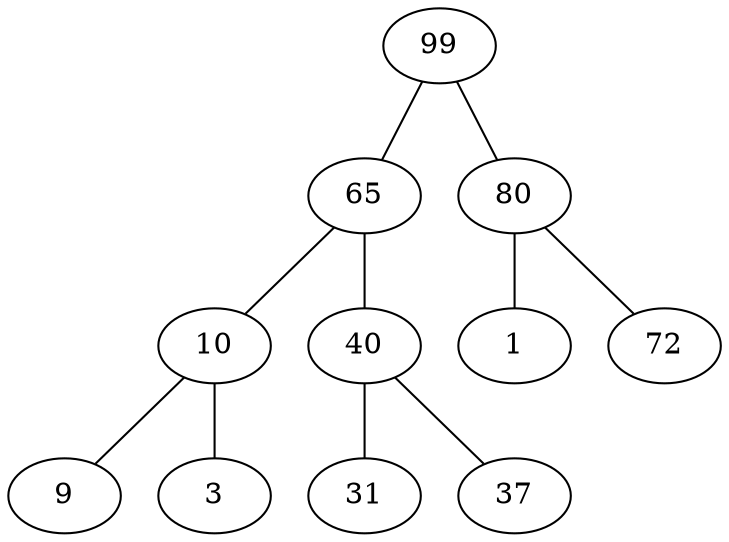 graph BinaryHeap {

    99 -- 65
    99 -- 80
    
    65 -- 10
    65 -- 40

    80 -- 1
    80 -- 72

    10 -- 9
    10 -- 3
    40 -- 31
    40 -- 37

}